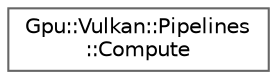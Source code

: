 digraph "Graphical Class Hierarchy"
{
 // LATEX_PDF_SIZE
  bgcolor="transparent";
  edge [fontname=Helvetica,fontsize=10,labelfontname=Helvetica,labelfontsize=10];
  node [fontname=Helvetica,fontsize=10,shape=box,height=0.2,width=0.4];
  rankdir="LR";
  Node0 [id="Node000000",label="Gpu::Vulkan::Pipelines\l::Compute",height=0.2,width=0.4,color="grey40", fillcolor="white", style="filled",URL="$classGpu_1_1Vulkan_1_1Pipelines_1_1Compute.html",tooltip=" "];
}
